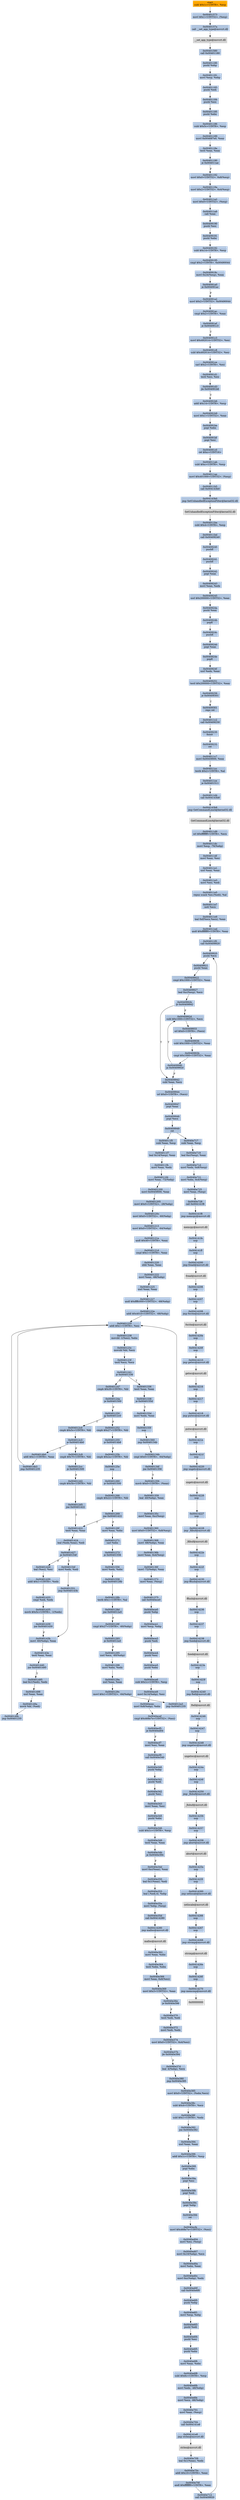 digraph G {
node[shape=rectangle,style=filled,fillcolor=lightsteelblue,color=lightsteelblue]
bgcolor="transparent"
a0x00401570subl_0x1cUINT8_esp[label="start\nsubl $0x1c<UINT8>, %esp",color="lightgrey",fillcolor="orange"];
a0x00401573movl_0x1UINT32_esp_[label="0x00401573\nmovl $0x1<UINT32>, (%esp)"];
a0x0040157acall___set_app_type_msvcrt_dll[label="0x0040157a\ncall __set_app_type@msvcrt.dll"];
a__set_app_type_msvcrt_dll[label="__set_app_type@msvcrt.dll",color="lightgrey",fillcolor="lightgrey"];
a0x00401580call_0x00401180[label="0x00401580\ncall 0x00401180"];
a0x00401180pushl_ebp[label="0x00401180\npushl %ebp"];
a0x00401181movl_esp_ebp[label="0x00401181\nmovl %esp, %ebp"];
a0x00401183pushl_edi[label="0x00401183\npushl %edi"];
a0x00401184pushl_esi[label="0x00401184\npushl %esi"];
a0x00401185pushl_ebx[label="0x00401185\npushl %ebx"];
a0x00401186subl_0x5cUINT8_esp[label="0x00401186\nsubl $0x5c<UINT8>, %esp"];
a0x00401189movl_0x004687e0_eax[label="0x00401189\nmovl 0x004687e0, %eax"];
a0x0040118etestl_eax_eax[label="0x0040118e\ntestl %eax, %eax"];
a0x00401190je_0x004011ae[label="0x00401190\nje 0x004011ae"];
a0x00401192movl_0x0UINT32_0x8esp_[label="0x00401192\nmovl $0x0<UINT32>, 0x8(%esp)"];
a0x0040119amovl_0x2UINT32_0x4esp_[label="0x0040119a\nmovl $0x2<UINT32>, 0x4(%esp)"];
a0x004011a2movl_0x0UINT32_esp_[label="0x004011a2\nmovl $0x0<UINT32>, (%esp)"];
a0x004011a9call_eax[label="0x004011a9\ncall %eax"];
a0x00409190pushl_esi[label="0x00409190\npushl %esi"];
a0x00409191pushl_ebx[label="0x00409191\npushl %ebx"];
a0x00409192subl_0x14UINT8_esp[label="0x00409192\nsubl $0x14<UINT8>, %esp"];
a0x00409195cmpl_0x2UINT8_0x00490044[label="0x00409195\ncmpl $0x2<UINT8>, 0x00490044"];
a0x0040919cmovl_0x24esp__eax[label="0x0040919c\nmovl 0x24(%esp), %eax"];
a0x004091a0je_0x004091ac[label="0x004091a0\nje 0x004091ac"];
a0x004091a2movl_0x2UINT32_0x00490044[label="0x004091a2\nmovl $0x2<UINT32>, 0x00490044"];
a0x004091accmpl_0x2UINT8_eax[label="0x004091ac\ncmpl $0x2<UINT8>, %eax"];
a0x004091afje_0x004091c3[label="0x004091af\nje 0x004091c3"];
a0x004091c3movl_0x492014UINT32_esi[label="0x004091c3\nmovl $0x492014<UINT32>, %esi"];
a0x004091c8subl_0x492014UINT32_esi[label="0x004091c8\nsubl $0x492014<UINT32>, %esi"];
a0x004091cesarl_0x2UINT8_esi[label="0x004091ce\nsarl $0x2<UINT8>, %esi"];
a0x004091d1testl_esi_esi[label="0x004091d1\ntestl %esi, %esi"];
a0x004091d3jle_0x004091b6[label="0x004091d3\njle 0x004091b6"];
a0x004091b6addl_0x14UINT8_esp[label="0x004091b6\naddl $0x14<UINT8>, %esp"];
a0x004091b9movl_0x1UINT32_eax[label="0x004091b9\nmovl $0x1<UINT32>, %eax"];
a0x004091bepopl_ebx[label="0x004091be\npopl %ebx"];
a0x004091bfpopl_esi[label="0x004091bf\npopl %esi"];
a0x004091c0ret_0xcUINT16[label="0x004091c0\nret $0xc<UINT16>"];
a0x004011absubl_0xcUINT8_esp[label="0x004011ab\nsubl $0xc<UINT8>, %esp"];
a0x004011aemovl_0x401000UINT32_esp_[label="0x004011ae\nmovl $0x401000<UINT32>, (%esp)"];
a0x004011b5call_0x004143b0[label="0x004011b5\ncall 0x004143b0"];
a0x004143b0jmp_SetUnhandledExceptionFilter_kernel32_dll[label="0x004143b0\njmp SetUnhandledExceptionFilter@kernel32.dll"];
SetUnhandledExceptionFilter_kernel32_dll[label="SetUnhandledExceptionFilter@kernel32.dll",color="lightgrey",fillcolor="lightgrey"];
a0x004011basubl_0x4UINT8_esp[label="0x004011ba\nsubl $0x4<UINT8>, %esp"];
a0x004011bdcall_0x00409240[label="0x004011bd\ncall 0x00409240"];
a0x00409240pushfl_[label="0x00409240\npushfl "];
a0x00409241pushfl_[label="0x00409241\npushfl "];
a0x00409242popl_eax[label="0x00409242\npopl %eax"];
a0x00409243movl_eax_edx[label="0x00409243\nmovl %eax, %edx"];
a0x00409245xorl_0x200000UINT32_eax[label="0x00409245\nxorl $0x200000<UINT32>, %eax"];
a0x0040924apushl_eax[label="0x0040924a\npushl %eax"];
a0x0040924bpopfl_[label="0x0040924b\npopfl "];
a0x0040924cpushfl_[label="0x0040924c\npushfl "];
a0x0040924dpopl_eax[label="0x0040924d\npopl %eax"];
a0x0040924epopfl_[label="0x0040924e\npopfl "];
a0x0040924fxorl_edx_eax[label="0x0040924f\nxorl %edx, %eax"];
a0x00409251testl_0x200000UINT32_eax[label="0x00409251\ntestl $0x200000<UINT32>, %eax"];
a0x00409256je_0x00409301[label="0x00409256\nje 0x00409301"];
a0x00409301repz_ret[label="0x00409301\nrepz ret"];
a0x004011c2call_0x00409230[label="0x004011c2\ncall 0x00409230"];
a0x00409230fninit_[label="0x00409230\nfninit "];
a0x00409232ret[label="0x00409232\nret"];
a0x004011c7movl_0x0045f000_eax[label="0x004011c7\nmovl 0x0045f000, %eax"];
a0x004011cctestb_0x2UINT8_al[label="0x004011cc\ntestb $0x2<UINT8>, %al"];
a0x004011ceje_0x00401511[label="0x004011ce\nje 0x00401511"];
a0x004011d4call_0x004143b8[label="0x004011d4\ncall 0x004143b8"];
a0x004143b8jmp_GetCommandLineA_kernel32_dll[label="0x004143b8\njmp GetCommandLineA@kernel32.dll"];
GetCommandLineA_kernel32_dll[label="GetCommandLineA@kernel32.dll",color="lightgrey",fillcolor="lightgrey"];
a0x004011d9orl_0xffffffffUINT8_ecx[label="0x004011d9\norl $0xffffffff<UINT8>, %ecx"];
a0x004011dcmovl_esp__76ebp_[label="0x004011dc\nmovl %esp, -76(%ebp)"];
a0x004011dfmovl_eax_esi[label="0x004011df\nmovl %eax, %esi"];
a0x004011e1xorl_eax_eax[label="0x004011e1\nxorl %eax, %eax"];
a0x004011e3movl_esi_edi[label="0x004011e3\nmovl %esi, %edi"];
a0x004011e5repnz_scasb_es_edi__al[label="0x004011e5\nrepnz scasb %es:(%edi), %al"];
a0x004011e7notl_ecx[label="0x004011e7\nnotl %ecx"];
a0x004011e9leal_0xfecxecx__eax[label="0x004011e9\nleal 0xf(%ecx,%ecx), %eax"];
a0x004011edandl_0xfffffff0UINT8_eax[label="0x004011ed\nandl $0xfffffff0<UINT8>, %eax"];
a0x004011f0call_0x00409920[label="0x004011f0\ncall 0x00409920"];
a0x00409920pushl_ecx[label="0x00409920\npushl %ecx"];
a0x00409921pushl_eax[label="0x00409921\npushl %eax"];
a0x00409922cmpl_0x1000UINT32_eax[label="0x00409922\ncmpl $0x1000<UINT32>, %eax"];
a0x00409927leal_0xcesp__ecx[label="0x00409927\nleal 0xc(%esp), %ecx"];
a0x0040992bjb_0x00409942[label="0x0040992b\njb 0x00409942"];
a0x00409942subl_eax_ecx[label="0x00409942\nsubl %eax, %ecx"];
a0x00409944orl_0x0UINT8_ecx_[label="0x00409944\norl $0x0<UINT8>, (%ecx)"];
a0x00409947popl_eax[label="0x00409947\npopl %eax"];
a0x00409948popl_ecx[label="0x00409948\npopl %ecx"];
a0x00409949ret[label="0x00409949\nret"];
a0x004011f5subl_eax_esp[label="0x004011f5\nsubl %eax, %esp"];
a0x004011f7leal_0x14esp__eax[label="0x004011f7\nleal 0x14(%esp), %eax"];
a0x004011fbmovl_eax_edx[label="0x004011fb\nmovl %eax, %edx"];
a0x004011fdmovl_eax__72ebp_[label="0x004011fd\nmovl %eax, -72(%ebp)"];
a0x00401200movl_0x0045f000_eax[label="0x00401200\nmovl 0x0045f000, %eax"];
a0x00401205movl_0x0UINT32__28ebp_[label="0x00401205\nmovl $0x0<UINT32>, -28(%ebp)"];
a0x0040120cmovl_0x0UINT32__60ebp_[label="0x0040120c\nmovl $0x0<UINT32>, -60(%ebp)"];
a0x00401213movl_0x0UINT32__64ebp_[label="0x00401213\nmovl $0x0<UINT32>, -64(%ebp)"];
a0x0040121aandl_0x40UINT8_eax[label="0x0040121a\nandl $0x40<UINT8>, %eax"];
a0x0040121dcmpl_0x1UINT8_eax[label="0x0040121d\ncmpl $0x1<UINT8>, %eax"];
a0x00401220sbbl_eax_eax[label="0x00401220\nsbbl %eax, %eax"];
a0x00401222movl_eax__68ebp_[label="0x00401222\nmovl %eax, -68(%ebp)"];
a0x00401225xorl_eax_eax[label="0x00401225\nxorl %eax, %eax"];
a0x00401227andl_0xffffc000UINT32__68ebp_[label="0x00401227\nandl $0xffffc000<UINT32>, -68(%ebp)"];
a0x0040122eaddl_0x4010UINT32__68ebp_[label="0x0040122e\naddl $0x4010<UINT32>, -68(%ebp)"];
a0x00401235addl_0x1UINT8_esi[label="0x00401235\naddl $0x1<UINT8>, %esi"];
a0x00401238movzbl__1esi__ebx[label="0x00401238\nmovzbl -1(%esi), %ebx"];
a0x0040123cmovsbl_bl_ecx[label="0x0040123c\nmovsbl %bl, %ecx"];
a0x0040123ftestl_ecx_ecx[label="0x0040123f\ntestl %ecx, %ecx"];
a0x00401241je_0x00401336[label="0x00401241\nje 0x00401336"];
a0x00401247cmpb_0x3fUINT8_bl[label="0x00401247\ncmpb $0x3f<UINT8>, %bl"];
a0x0040124aje_0x00401500[label="0x0040124a\nje 0x00401500"];
a0x00401250jg_0x004012c0[label="0x00401250\njg 0x004012c0"];
a0x00401252cmpb_0x27UINT8_bl[label="0x00401252\ncmpb $0x27<UINT8>, %bl"];
a0x00401255je_0x004014b8[label="0x00401255\nje 0x004014b8"];
a0x0040125bcmpb_0x2aUINT8_bl[label="0x0040125b\ncmpb $0x2a<UINT8>, %bl"];
a0x0040125enop_[label="0x0040125e\nnop "];
a0x00401260je_0x00401500[label="0x00401260\nje 0x00401500"];
a0x00401266cmpb_0x22UINT8_bl[label="0x00401266\ncmpb $0x22<UINT8>, %bl"];
a0x00401269jne_0x00401422[label="0x00401269\njne 0x00401422"];
a0x0040126fmovl_eax_ebx[label="0x0040126f\nmovl %eax, %ebx"];
a0x00401271sarl_ebx[label="0x00401271\nsarl %ebx"];
a0x00401273je_0x00401556[label="0x00401273\nje 0x00401556"];
a0x00401556movl_edx_ebx[label="0x00401556\nmovl %edx, %ebx"];
a0x00401558jmp_0x0040128b[label="0x00401558\njmp 0x0040128b"];
a0x0040128btestb_0x1UINT8_al[label="0x0040128b\ntestb $0x1<UINT8>, %al"];
a0x0040128djne_0x004012a5[label="0x0040128d\njne 0x004012a5"];
a0x0040128fcmpl_0x27UINT8__60ebp_[label="0x0040128f\ncmpl $0x27<UINT8>, -60(%ebp)"];
a0x00401293je_0x004012a5[label="0x00401293\nje 0x004012a5"];
a0x00401295xorl_ecx__60ebp_[label="0x00401295\nxorl %ecx, -60(%ebp)"];
a0x00401298movl_ebx_edx[label="0x00401298\nmovl %ebx, %edx"];
a0x0040129axorl_eax_eax[label="0x0040129a\nxorl %eax, %eax"];
a0x0040129cmovl_0x1UINT32__64ebp_[label="0x0040129c\nmovl $0x1<UINT32>, -64(%ebp)"];
a0x004012a3jmp_0x00401235[label="0x004012a3\njmp 0x00401235"];
a0x004012c0cmpb_0x5cUINT8_bl[label="0x004012c0\ncmpb $0x5c<UINT8>, %bl"];
a0x004012c3je_0x004014b0[label="0x004012c3\nje 0x004014b0"];
a0x004012c9cmpb_0x7fUINT8_bl[label="0x004012c9\ncmpb $0x7f<UINT8>, %bl"];
a0x004012ccje_0x00401500[label="0x004012cc\nje 0x00401500"];
a0x004012d2cmpb_0x5bUINT8_bl[label="0x004012d2\ncmpb $0x5b<UINT8>, %bl"];
a0x004012d5jne_0x00401422[label="0x004012d5\njne 0x00401422"];
a0x00401422testl_eax_eax[label="0x00401422\ntestl %eax, %eax"];
a0x00401424leal_edxeax__edi[label="0x00401424\nleal (%edx,%eax), %edi"];
a0x00401427je_0x0040154f[label="0x00401427\nje 0x0040154f"];
a0x0040154fmovl_edx_edi[label="0x0040154f\nmovl %edx, %edi"];
a0x00401551jmp_0x0040143b[label="0x00401551\njmp 0x0040143b"];
a0x0040143bmovl__60ebp__eax[label="0x0040143b\nmovl -60(%ebp), %eax"];
a0x0040143etestl_eax_eax[label="0x0040143e\ntestl %eax, %eax"];
a0x00401440jne_0x00401495[label="0x00401440\njne 0x00401495"];
a0x00401495leal_0x1edi__edx[label="0x00401495\nleal 0x1(%edi), %edx"];
a0x00401498xorl_eax_eax[label="0x00401498\nxorl %eax, %eax"];
a0x0040149amovb_bl_edi_[label="0x0040149a\nmovb %bl, (%edi)"];
a0x0040149cjmp_0x00401235[label="0x0040149c\njmp 0x00401235"];
a0x004014b0addl_0x1UINT8_eax[label="0x004014b0\naddl $0x1<UINT8>, %eax"];
a0x004014b3jmp_0x00401235[label="0x004014b3\njmp 0x00401235"];
a0x0040142dleal_esi__esi[label="0x0040142d\nleal (%esi), %esi"];
a0x00401430addl_0x1UINT8_edx[label="0x00401430\naddl $0x1<UINT8>, %edx"];
a0x00401433cmpl_edi_edx[label="0x00401433\ncmpl %edi, %edx"];
a0x00401435movb_0x5cUINT8__1edx_[label="0x00401435\nmovb $0x5c<UINT8>, -1(%edx)"];
a0x00401439jne_0x00401430[label="0x00401439\njne 0x00401430"];
a0x00401336testl_eax_eax[label="0x00401336\ntestl %eax, %eax"];
a0x00401338je_0x0040155d[label="0x00401338\nje 0x0040155d"];
a0x0040155dmovl_edx_eax[label="0x0040155d\nmovl %edx, %eax"];
a0x0040155fnop_[label="0x0040155f\nnop "];
a0x00401560jmp_0x0040134b[label="0x00401560\njmp 0x0040134b"];
a0x0040134bcmpl_0x0UINT8__64ebp_[label="0x0040134b\ncmpl $0x0<UINT8>, -64(%ebp)"];
a0x0040134fjne_0x00401356[label="0x0040134f\njne 0x00401356"];
a0x00401356movb_0x0UINT8_eax_[label="0x00401356\nmovb $0x0<UINT8>, (%eax)"];
a0x00401359leal__40ebp__eax[label="0x00401359\nleal -40(%ebp), %eax"];
a0x0040135cmovl_eax_0xcesp_[label="0x0040135c\nmovl %eax, 0xc(%esp)"];
a0x00401360movl_0x0UINT32_0x8esp_[label="0x00401360\nmovl $0x0<UINT32>, 0x8(%esp)"];
a0x00401368movl__68ebp__eax[label="0x00401368\nmovl -68(%ebp), %eax"];
a0x0040136bmovl_eax_0x4esp_[label="0x0040136b\nmovl %eax, 0x4(%esp)"];
a0x0040136fmovl__72ebp__eax[label="0x0040136f\nmovl -72(%ebp), %eax"];
a0x00401372movl_eax_esp_[label="0x00401372\nmovl %eax, (%esp)"];
a0x00401375call_0x0040ece0[label="0x00401375\ncall 0x0040ece0"];
a0x0040ece0pushl_ebp[label="0x0040ece0\npushl %ebp"];
a0x0040ece1movl_esp_ebp[label="0x0040ece1\nmovl %esp, %ebp"];
a0x0040ece3pushl_edi[label="0x0040ece3\npushl %edi"];
a0x0040ece4pushl_esi[label="0x0040ece4\npushl %esi"];
a0x0040ece5pushl_ebx[label="0x0040ece5\npushl %ebx"];
a0x0040ece6subl_0x1cUINT8_esp[label="0x0040ece6\nsubl $0x1c<UINT8>, %esp"];
a0x0040ece9movl_0x14ebp__esi[label="0x0040ece9\nmovl 0x14(%ebp), %esi"];
a0x0040ececmovl_0x8ebp__ebx[label="0x0040ecec\nmovl 0x8(%ebp), %ebx"];
a0x0040ecefcmpl_0x468e7eUINT32_esi_[label="0x0040ecef\ncmpl $0x468e7e<UINT32>, (%esi)"];
a0x0040ecf5je_0x0040ed04[label="0x0040ecf5\nje 0x0040ed04"];
a0x0040ecf7movl_esi_eax[label="0x0040ecf7\nmovl %esi, %eax"];
a0x0040ecf9call_0x0040e340[label="0x0040ecf9\ncall 0x0040e340"];
a0x0040e340pushl_ebp[label="0x0040e340\npushl %ebp"];
a0x0040e341pushl_edi[label="0x0040e341\npushl %edi"];
a0x0040e342pushl_esi[label="0x0040e342\npushl %esi"];
a0x0040e343movl_eax_esi[label="0x0040e343\nmovl %eax, %esi"];
a0x0040e345pushl_ebx[label="0x0040e345\npushl %ebx"];
a0x0040e346subl_0x1cUINT8_esp[label="0x0040e346\nsubl $0x1c<UINT8>, %esp"];
a0x0040e349testl_eax_eax[label="0x0040e349\ntestl %eax, %eax"];
a0x0040e34bje_0x0040e394[label="0x0040e34b\nje 0x0040e394"];
a0x0040e34dmovl_0xceax__eax[label="0x0040e34d\nmovl 0xc(%eax), %eax"];
a0x0040e350leal_0x1eax__edi[label="0x0040e350\nleal 0x1(%eax), %edi"];
a0x0040e353leal_edi4__ebp[label="0x0040e353\nleal (,%edi,4), %ebp"];
a0x0040e35amovl_ebp_esp_[label="0x0040e35a\nmovl %ebp, (%esp)"];
a0x0040e35dcall_0x00414280[label="0x0040e35d\ncall 0x00414280"];
a0x00414280jmp_malloc_msvcrt_dll[label="0x00414280\njmp malloc@msvcrt.dll"];
malloc_msvcrt_dll[label="malloc@msvcrt.dll",color="lightgrey",fillcolor="lightgrey"];
a0x0040e362movl_eax_ebx[label="0x0040e362\nmovl %eax, %ebx"];
a0x0040e364testl_ebx_ebx[label="0x0040e364\ntestl %ebx, %ebx"];
a0x0040e366movl_eax_0x8esi_[label="0x0040e366\nmovl %eax, 0x8(%esi)"];
a0x0040e369movl_0x3UINT32_eax[label="0x0040e369\nmovl $0x3<UINT32>, %eax"];
a0x0040e36eje_0x0040e396[label="0x0040e36e\nje 0x0040e396"];
a0x0040e370testl_edi_edi[label="0x0040e370\ntestl %edi, %edi"];
a0x0040e372movl_edi_edx[label="0x0040e372\nmovl %edi, %edx"];
a0x0040e374movl_0x0UINT32_0x4esi_[label="0x0040e374\nmovl $0x0<UINT32>, 0x4(%esi)"];
a0x0040e37bjle_0x0040e394[label="0x0040e37b\njle 0x0040e394"];
a0x0040e37dleal__4ebp__ecx[label="0x0040e37d\nleal -4(%ebp), %ecx"];
a0x0040e380jmp_0x0040e385[label="0x0040e380\njmp 0x0040e385"];
a0x0040e385movl_0x0UINT32_ebxecx_[label="0x0040e385\nmovl $0x0<UINT32>, (%ebx,%ecx)"];
a0x0040e38csubl_0x4UINT8_ecx[label="0x0040e38c\nsubl $0x4<UINT8>, %ecx"];
a0x0040e38fsubl_0x1UINT8_edx[label="0x0040e38f\nsubl $0x1<UINT8>, %edx"];
a0x0040e392jne_0x0040e382[label="0x0040e392\njne 0x0040e382"];
a0x0040e394xorl_eax_eax[label="0x0040e394\nxorl %eax, %eax"];
a0x0040e396addl_0x1cUINT8_esp[label="0x0040e396\naddl $0x1c<UINT8>, %esp"];
a0x0040e399popl_ebx[label="0x0040e399\npopl %ebx"];
a0x0040e39apopl_esi[label="0x0040e39a\npopl %esi"];
a0x0040e39bpopl_edi[label="0x0040e39b\npopl %edi"];
a0x0040e39cpopl_ebp[label="0x0040e39c\npopl %ebp"];
a0x0040e39dret[label="0x0040e39d\nret"];
a0x0040ecfemovl_0x468e7eUINT32_esi_[label="0x0040ecfe\nmovl $0x468e7e<UINT32>, (%esi)"];
a0x0040ed04movl_esi_esp_[label="0x0040ed04\nmovl %esi, (%esp)"];
a0x0040ed07movl_0x10ebp__ecx[label="0x0040ed07\nmovl 0x10(%ebp), %ecx"];
a0x0040ed0amovl_ebx_eax[label="0x0040ed0a\nmovl %ebx, %eax"];
a0x0040ed0cmovl_0xcebp__edx[label="0x0040ed0c\nmovl 0xc(%ebp), %edx"];
a0x0040ed0fcall_0x0040e6f0[label="0x0040ed0f\ncall 0x0040e6f0"];
a0x0040e6f0pushl_ebp[label="0x0040e6f0\npushl %ebp"];
a0x0040e6f1movl_esp_ebp[label="0x0040e6f1\nmovl %esp, %ebp"];
a0x0040e6f3pushl_edi[label="0x0040e6f3\npushl %edi"];
a0x0040e6f4pushl_esi[label="0x0040e6f4\npushl %esi"];
a0x0040e6f5pushl_ebx[label="0x0040e6f5\npushl %ebx"];
a0x0040e6f6movl_eax_ebx[label="0x0040e6f6\nmovl %eax, %ebx"];
a0x0040e6f8subl_0x6cUINT8_esp[label="0x0040e6f8\nsubl $0x6c<UINT8>, %esp"];
a0x0040e6fbmovl_edx__48ebp_[label="0x0040e6fb\nmovl %edx, -48(%ebp)"];
a0x0040e6femovl_ecx__88ebp_[label="0x0040e6fe\nmovl %ecx, -88(%ebp)"];
a0x0040e701movl_eax_esp_[label="0x0040e701\nmovl %eax, (%esp)"];
a0x0040e704call_0x004141e8[label="0x0040e704\ncall 0x004141e8"];
a0x004141e8jmp_strlen_msvcrt_dll[label="0x004141e8\njmp strlen@msvcrt.dll"];
strlen_msvcrt_dll[label="strlen@msvcrt.dll",color="lightgrey",fillcolor="lightgrey"];
a0x0040e709leal_0x1eax__edx[label="0x0040e709\nleal 0x1(%eax), %edx"];
a0x0040e70caddl_0x10UINT8_eax[label="0x0040e70c\naddl $0x10<UINT8>, %eax"];
a0x0040e70fandl_0xfffffff0UINT8_eax[label="0x0040e70f\nandl $0xfffffff0<UINT8>, %eax"];
a0x0040e712call_0x00409920[label="0x0040e712\ncall 0x00409920"];
a0x0040992dsubl_0x1000UINT32_ecx[label="0x0040992d\nsubl $0x1000<UINT32>, %ecx"];
a0x0040e717subl_eax_esp[label="0x0040e717\nsubl %eax, %esp"];
a0x0040e719leal_0xcesp__eax[label="0x0040e719\nleal 0xc(%esp), %eax"];
a0x0040e71dmovl_edx_0x8esp_[label="0x0040e71d\nmovl %edx, 0x8(%esp)"];
a0x0040e721movl_ebx_0x4esp_[label="0x0040e721\nmovl %ebx, 0x4(%esp)"];
a0x0040e725movl_eax_esp_[label="0x0040e725\nmovl %eax, (%esp)"];
a0x0040e728call_0x004141f8[label="0x0040e728\ncall 0x004141f8"];
a0x004141f8jmp_memcpy_msvcrt_dll[label="0x004141f8\njmp memcpy@msvcrt.dll"];
memcpy_msvcrt_dll[label="memcpy@msvcrt.dll",color="lightgrey",fillcolor="lightgrey"];
a0x004141fenop_[label="0x004141fe\nnop "];
a0x004141ffnop_[label="0x004141ff\nnop "];
a0x00414200jmp_fread_msvcrt_dll[label="0x00414200\njmp fread@msvcrt.dll"];
fread_msvcrt_dll[label="fread@msvcrt.dll",color="lightgrey",fillcolor="lightgrey"];
a0x00414206nop_[label="0x00414206\nnop "];
a0x00414207nop_[label="0x00414207\nnop "];
a0x00414208jmp_fwrite_msvcrt_dll[label="0x00414208\njmp fwrite@msvcrt.dll"];
fwrite_msvcrt_dll[label="fwrite@msvcrt.dll",color="lightgrey",fillcolor="lightgrey"];
a0x0041420enop_[label="0x0041420e\nnop "];
a0x0041420fnop_[label="0x0041420f\nnop "];
a0x00414210jmp_getwc_msvcrt_dll[label="0x00414210\njmp getwc@msvcrt.dll"];
getwc_msvcrt_dll[label="getwc@msvcrt.dll",color="lightgrey",fillcolor="lightgrey"];
a0x00414216nop_[label="0x00414216\nnop "];
a0x00414217nop_[label="0x00414217\nnop "];
a0x00414218jmp_putwc_msvcrt_dll[label="0x00414218\njmp putwc@msvcrt.dll"];
putwc_msvcrt_dll[label="putwc@msvcrt.dll",color="lightgrey",fillcolor="lightgrey"];
a0x0041421enop_[label="0x0041421e\nnop "];
a0x0041421fnop_[label="0x0041421f\nnop "];
a0x00414220jmp_ungetc_msvcrt_dll[label="0x00414220\njmp ungetc@msvcrt.dll"];
ungetc_msvcrt_dll[label="ungetc@msvcrt.dll",color="lightgrey",fillcolor="lightgrey"];
a0x00414226nop_[label="0x00414226\nnop "];
a0x00414227nop_[label="0x00414227\nnop "];
a0x00414228jmp__filbuf_msvcrt_dll[label="0x00414228\njmp _filbuf@msvcrt.dll"];
a_filbuf_msvcrt_dll[label="_filbuf@msvcrt.dll",color="lightgrey",fillcolor="lightgrey"];
a0x0041422enop_[label="0x0041422e\nnop "];
a0x0041422fnop_[label="0x0041422f\nnop "];
a0x00414230jmp_fflush_msvcrt_dll[label="0x00414230\njmp fflush@msvcrt.dll"];
fflush_msvcrt_dll[label="fflush@msvcrt.dll",color="lightgrey",fillcolor="lightgrey"];
a0x00414236nop_[label="0x00414236\nnop "];
a0x00414237nop_[label="0x00414237\nnop "];
a0x00414238jmp_fseek_msvcrt_dll[label="0x00414238\njmp fseek@msvcrt.dll"];
fseek_msvcrt_dll[label="fseek@msvcrt.dll",color="lightgrey",fillcolor="lightgrey"];
a0x0041423enop_[label="0x0041423e\nnop "];
a0x0041423fnop_[label="0x0041423f\nnop "];
a0x00414240jmp_ftell_msvcrt_dll[label="0x00414240\njmp ftell@msvcrt.dll"];
ftell_msvcrt_dll[label="ftell@msvcrt.dll",color="lightgrey",fillcolor="lightgrey"];
a0x00414246nop_[label="0x00414246\nnop "];
a0x00414247nop_[label="0x00414247\nnop "];
a0x00414248jmp_ungetwc_msvcrt_dll[label="0x00414248\njmp ungetwc@msvcrt.dll"];
ungetwc_msvcrt_dll[label="ungetwc@msvcrt.dll",color="lightgrey",fillcolor="lightgrey"];
a0x0041424enop_[label="0x0041424e\nnop "];
a0x0041424fnop_[label="0x0041424f\nnop "];
a0x00414250jmp__flsbuf_msvcrt_dll[label="0x00414250\njmp _flsbuf@msvcrt.dll"];
a_flsbuf_msvcrt_dll[label="_flsbuf@msvcrt.dll",color="lightgrey",fillcolor="lightgrey"];
a0x00414256nop_[label="0x00414256\nnop "];
a0x00414257nop_[label="0x00414257\nnop "];
a0x00414258jmp_abort_msvcrt_dll[label="0x00414258\njmp abort@msvcrt.dll"];
abort_msvcrt_dll[label="abort@msvcrt.dll",color="lightgrey",fillcolor="lightgrey"];
a0x0041425enop_[label="0x0041425e\nnop "];
a0x0041425fnop_[label="0x0041425f\nnop "];
a0x00414260jmp_setlocale_msvcrt_dll[label="0x00414260\njmp setlocale@msvcrt.dll"];
setlocale_msvcrt_dll[label="setlocale@msvcrt.dll",color="lightgrey",fillcolor="lightgrey"];
a0x00414266nop_[label="0x00414266\nnop "];
a0x00414267nop_[label="0x00414267\nnop "];
a0x00414268jmp_strcmp_msvcrt_dll[label="0x00414268\njmp strcmp@msvcrt.dll"];
strcmp_msvcrt_dll[label="strcmp@msvcrt.dll",color="lightgrey",fillcolor="lightgrey"];
a0x0041426enop_[label="0x0041426e\nnop "];
a0x0041426fnop_[label="0x0041426f\nnop "];
a0x00414270jmp_memcmp_msvcrt_dll[label="0x00414270\njmp memcmp@msvcrt.dll"];
a0x00000000[label="0x00000000",color="lightgrey",fillcolor="lightgrey"];
a0x00409933orl_0x0UINT8_ecx_[label="0x00409933\norl $0x0<UINT8>, (%ecx)"];
a0x00409936subl_0x1000UINT32_eax[label="0x00409936\nsubl $0x1000<UINT32>, %eax"];
a0x0040993bcmpl_0x1000UINT32_eax[label="0x0040993b\ncmpl $0x1000<UINT32>, %eax"];
a0x00409940ja_0x0040992d[label="0x00409940\nja 0x0040992d"];
a0x00000000[label="0x00000000",color="lightgrey",fillcolor="lightgrey"];
a0x00000000[label="0x00000000",color="lightgrey",fillcolor="lightgrey"];
a0x00401570subl_0x1cUINT8_esp -> a0x00401573movl_0x1UINT32_esp_ [color="#000000"];
a0x00401573movl_0x1UINT32_esp_ -> a0x0040157acall___set_app_type_msvcrt_dll [color="#000000"];
a0x0040157acall___set_app_type_msvcrt_dll -> a__set_app_type_msvcrt_dll [color="#000000"];
a__set_app_type_msvcrt_dll -> a0x00401580call_0x00401180 [color="#000000"];
a0x00401580call_0x00401180 -> a0x00401180pushl_ebp [color="#000000"];
a0x00401180pushl_ebp -> a0x00401181movl_esp_ebp [color="#000000"];
a0x00401181movl_esp_ebp -> a0x00401183pushl_edi [color="#000000"];
a0x00401183pushl_edi -> a0x00401184pushl_esi [color="#000000"];
a0x00401184pushl_esi -> a0x00401185pushl_ebx [color="#000000"];
a0x00401185pushl_ebx -> a0x00401186subl_0x5cUINT8_esp [color="#000000"];
a0x00401186subl_0x5cUINT8_esp -> a0x00401189movl_0x004687e0_eax [color="#000000"];
a0x00401189movl_0x004687e0_eax -> a0x0040118etestl_eax_eax [color="#000000"];
a0x0040118etestl_eax_eax -> a0x00401190je_0x004011ae [color="#000000"];
a0x00401190je_0x004011ae -> a0x00401192movl_0x0UINT32_0x8esp_ [color="#000000",label="F"];
a0x00401192movl_0x0UINT32_0x8esp_ -> a0x0040119amovl_0x2UINT32_0x4esp_ [color="#000000"];
a0x0040119amovl_0x2UINT32_0x4esp_ -> a0x004011a2movl_0x0UINT32_esp_ [color="#000000"];
a0x004011a2movl_0x0UINT32_esp_ -> a0x004011a9call_eax [color="#000000"];
a0x004011a9call_eax -> a0x00409190pushl_esi [color="#000000"];
a0x00409190pushl_esi -> a0x00409191pushl_ebx [color="#000000"];
a0x00409191pushl_ebx -> a0x00409192subl_0x14UINT8_esp [color="#000000"];
a0x00409192subl_0x14UINT8_esp -> a0x00409195cmpl_0x2UINT8_0x00490044 [color="#000000"];
a0x00409195cmpl_0x2UINT8_0x00490044 -> a0x0040919cmovl_0x24esp__eax [color="#000000"];
a0x0040919cmovl_0x24esp__eax -> a0x004091a0je_0x004091ac [color="#000000"];
a0x004091a0je_0x004091ac -> a0x004091a2movl_0x2UINT32_0x00490044 [color="#000000",label="F"];
a0x004091a2movl_0x2UINT32_0x00490044 -> a0x004091accmpl_0x2UINT8_eax [color="#000000"];
a0x004091accmpl_0x2UINT8_eax -> a0x004091afje_0x004091c3 [color="#000000"];
a0x004091afje_0x004091c3 -> a0x004091c3movl_0x492014UINT32_esi [color="#000000",label="T"];
a0x004091c3movl_0x492014UINT32_esi -> a0x004091c8subl_0x492014UINT32_esi [color="#000000"];
a0x004091c8subl_0x492014UINT32_esi -> a0x004091cesarl_0x2UINT8_esi [color="#000000"];
a0x004091cesarl_0x2UINT8_esi -> a0x004091d1testl_esi_esi [color="#000000"];
a0x004091d1testl_esi_esi -> a0x004091d3jle_0x004091b6 [color="#000000"];
a0x004091d3jle_0x004091b6 -> a0x004091b6addl_0x14UINT8_esp [color="#000000",label="T"];
a0x004091b6addl_0x14UINT8_esp -> a0x004091b9movl_0x1UINT32_eax [color="#000000"];
a0x004091b9movl_0x1UINT32_eax -> a0x004091bepopl_ebx [color="#000000"];
a0x004091bepopl_ebx -> a0x004091bfpopl_esi [color="#000000"];
a0x004091bfpopl_esi -> a0x004091c0ret_0xcUINT16 [color="#000000"];
a0x004091c0ret_0xcUINT16 -> a0x004011absubl_0xcUINT8_esp [color="#000000"];
a0x004011absubl_0xcUINT8_esp -> a0x004011aemovl_0x401000UINT32_esp_ [color="#000000"];
a0x004011aemovl_0x401000UINT32_esp_ -> a0x004011b5call_0x004143b0 [color="#000000"];
a0x004011b5call_0x004143b0 -> a0x004143b0jmp_SetUnhandledExceptionFilter_kernel32_dll [color="#000000"];
a0x004143b0jmp_SetUnhandledExceptionFilter_kernel32_dll -> SetUnhandledExceptionFilter_kernel32_dll [color="#000000"];
SetUnhandledExceptionFilter_kernel32_dll -> a0x004011basubl_0x4UINT8_esp [color="#000000"];
a0x004011basubl_0x4UINT8_esp -> a0x004011bdcall_0x00409240 [color="#000000"];
a0x004011bdcall_0x00409240 -> a0x00409240pushfl_ [color="#000000"];
a0x00409240pushfl_ -> a0x00409241pushfl_ [color="#000000"];
a0x00409241pushfl_ -> a0x00409242popl_eax [color="#000000"];
a0x00409242popl_eax -> a0x00409243movl_eax_edx [color="#000000"];
a0x00409243movl_eax_edx -> a0x00409245xorl_0x200000UINT32_eax [color="#000000"];
a0x00409245xorl_0x200000UINT32_eax -> a0x0040924apushl_eax [color="#000000"];
a0x0040924apushl_eax -> a0x0040924bpopfl_ [color="#000000"];
a0x0040924bpopfl_ -> a0x0040924cpushfl_ [color="#000000"];
a0x0040924cpushfl_ -> a0x0040924dpopl_eax [color="#000000"];
a0x0040924dpopl_eax -> a0x0040924epopfl_ [color="#000000"];
a0x0040924epopfl_ -> a0x0040924fxorl_edx_eax [color="#000000"];
a0x0040924fxorl_edx_eax -> a0x00409251testl_0x200000UINT32_eax [color="#000000"];
a0x00409251testl_0x200000UINT32_eax -> a0x00409256je_0x00409301 [color="#000000"];
a0x00409256je_0x00409301 -> a0x00409301repz_ret [color="#000000",label="T"];
a0x00409301repz_ret -> a0x004011c2call_0x00409230 [color="#000000"];
a0x004011c2call_0x00409230 -> a0x00409230fninit_ [color="#000000"];
a0x00409230fninit_ -> a0x00409232ret [color="#000000"];
a0x00409232ret -> a0x004011c7movl_0x0045f000_eax [color="#000000"];
a0x004011c7movl_0x0045f000_eax -> a0x004011cctestb_0x2UINT8_al [color="#000000"];
a0x004011cctestb_0x2UINT8_al -> a0x004011ceje_0x00401511 [color="#000000"];
a0x004011ceje_0x00401511 -> a0x004011d4call_0x004143b8 [color="#000000",label="F"];
a0x004011d4call_0x004143b8 -> a0x004143b8jmp_GetCommandLineA_kernel32_dll [color="#000000"];
a0x004143b8jmp_GetCommandLineA_kernel32_dll -> GetCommandLineA_kernel32_dll [color="#000000"];
GetCommandLineA_kernel32_dll -> a0x004011d9orl_0xffffffffUINT8_ecx [color="#000000"];
a0x004011d9orl_0xffffffffUINT8_ecx -> a0x004011dcmovl_esp__76ebp_ [color="#000000"];
a0x004011dcmovl_esp__76ebp_ -> a0x004011dfmovl_eax_esi [color="#000000"];
a0x004011dfmovl_eax_esi -> a0x004011e1xorl_eax_eax [color="#000000"];
a0x004011e1xorl_eax_eax -> a0x004011e3movl_esi_edi [color="#000000"];
a0x004011e3movl_esi_edi -> a0x004011e5repnz_scasb_es_edi__al [color="#000000"];
a0x004011e5repnz_scasb_es_edi__al -> a0x004011e7notl_ecx [color="#000000"];
a0x004011e7notl_ecx -> a0x004011e9leal_0xfecxecx__eax [color="#000000"];
a0x004011e9leal_0xfecxecx__eax -> a0x004011edandl_0xfffffff0UINT8_eax [color="#000000"];
a0x004011edandl_0xfffffff0UINT8_eax -> a0x004011f0call_0x00409920 [color="#000000"];
a0x004011f0call_0x00409920 -> a0x00409920pushl_ecx [color="#000000"];
a0x00409920pushl_ecx -> a0x00409921pushl_eax [color="#000000"];
a0x00409921pushl_eax -> a0x00409922cmpl_0x1000UINT32_eax [color="#000000"];
a0x00409922cmpl_0x1000UINT32_eax -> a0x00409927leal_0xcesp__ecx [color="#000000"];
a0x00409927leal_0xcesp__ecx -> a0x0040992bjb_0x00409942 [color="#000000"];
a0x0040992bjb_0x00409942 -> a0x00409942subl_eax_ecx [color="#000000",label="T"];
a0x00409942subl_eax_ecx -> a0x00409944orl_0x0UINT8_ecx_ [color="#000000"];
a0x00409944orl_0x0UINT8_ecx_ -> a0x00409947popl_eax [color="#000000"];
a0x00409947popl_eax -> a0x00409948popl_ecx [color="#000000"];
a0x00409948popl_ecx -> a0x00409949ret [color="#000000"];
a0x00409949ret -> a0x004011f5subl_eax_esp [color="#000000"];
a0x004011f5subl_eax_esp -> a0x004011f7leal_0x14esp__eax [color="#000000"];
a0x004011f7leal_0x14esp__eax -> a0x004011fbmovl_eax_edx [color="#000000"];
a0x004011fbmovl_eax_edx -> a0x004011fdmovl_eax__72ebp_ [color="#000000"];
a0x004011fdmovl_eax__72ebp_ -> a0x00401200movl_0x0045f000_eax [color="#000000"];
a0x00401200movl_0x0045f000_eax -> a0x00401205movl_0x0UINT32__28ebp_ [color="#000000"];
a0x00401205movl_0x0UINT32__28ebp_ -> a0x0040120cmovl_0x0UINT32__60ebp_ [color="#000000"];
a0x0040120cmovl_0x0UINT32__60ebp_ -> a0x00401213movl_0x0UINT32__64ebp_ [color="#000000"];
a0x00401213movl_0x0UINT32__64ebp_ -> a0x0040121aandl_0x40UINT8_eax [color="#000000"];
a0x0040121aandl_0x40UINT8_eax -> a0x0040121dcmpl_0x1UINT8_eax [color="#000000"];
a0x0040121dcmpl_0x1UINT8_eax -> a0x00401220sbbl_eax_eax [color="#000000"];
a0x00401220sbbl_eax_eax -> a0x00401222movl_eax__68ebp_ [color="#000000"];
a0x00401222movl_eax__68ebp_ -> a0x00401225xorl_eax_eax [color="#000000"];
a0x00401225xorl_eax_eax -> a0x00401227andl_0xffffc000UINT32__68ebp_ [color="#000000"];
a0x00401227andl_0xffffc000UINT32__68ebp_ -> a0x0040122eaddl_0x4010UINT32__68ebp_ [color="#000000"];
a0x0040122eaddl_0x4010UINT32__68ebp_ -> a0x00401235addl_0x1UINT8_esi [color="#000000"];
a0x00401235addl_0x1UINT8_esi -> a0x00401238movzbl__1esi__ebx [color="#000000"];
a0x00401238movzbl__1esi__ebx -> a0x0040123cmovsbl_bl_ecx [color="#000000"];
a0x0040123cmovsbl_bl_ecx -> a0x0040123ftestl_ecx_ecx [color="#000000"];
a0x0040123ftestl_ecx_ecx -> a0x00401241je_0x00401336 [color="#000000"];
a0x00401241je_0x00401336 -> a0x00401247cmpb_0x3fUINT8_bl [color="#000000",label="F"];
a0x00401247cmpb_0x3fUINT8_bl -> a0x0040124aje_0x00401500 [color="#000000"];
a0x0040124aje_0x00401500 -> a0x00401250jg_0x004012c0 [color="#000000",label="F"];
a0x00401250jg_0x004012c0 -> a0x00401252cmpb_0x27UINT8_bl [color="#000000",label="F"];
a0x00401252cmpb_0x27UINT8_bl -> a0x00401255je_0x004014b8 [color="#000000"];
a0x00401255je_0x004014b8 -> a0x0040125bcmpb_0x2aUINT8_bl [color="#000000",label="F"];
a0x0040125bcmpb_0x2aUINT8_bl -> a0x0040125enop_ [color="#000000"];
a0x0040125enop_ -> a0x00401260je_0x00401500 [color="#000000"];
a0x00401260je_0x00401500 -> a0x00401266cmpb_0x22UINT8_bl [color="#000000",label="F"];
a0x00401266cmpb_0x22UINT8_bl -> a0x00401269jne_0x00401422 [color="#000000"];
a0x00401269jne_0x00401422 -> a0x0040126fmovl_eax_ebx [color="#000000",label="F"];
a0x0040126fmovl_eax_ebx -> a0x00401271sarl_ebx [color="#000000"];
a0x00401271sarl_ebx -> a0x00401273je_0x00401556 [color="#000000"];
a0x00401273je_0x00401556 -> a0x00401556movl_edx_ebx [color="#000000",label="T"];
a0x00401556movl_edx_ebx -> a0x00401558jmp_0x0040128b [color="#000000"];
a0x00401558jmp_0x0040128b -> a0x0040128btestb_0x1UINT8_al [color="#000000"];
a0x0040128btestb_0x1UINT8_al -> a0x0040128djne_0x004012a5 [color="#000000"];
a0x0040128djne_0x004012a5 -> a0x0040128fcmpl_0x27UINT8__60ebp_ [color="#000000",label="F"];
a0x0040128fcmpl_0x27UINT8__60ebp_ -> a0x00401293je_0x004012a5 [color="#000000"];
a0x00401293je_0x004012a5 -> a0x00401295xorl_ecx__60ebp_ [color="#000000",label="F"];
a0x00401295xorl_ecx__60ebp_ -> a0x00401298movl_ebx_edx [color="#000000"];
a0x00401298movl_ebx_edx -> a0x0040129axorl_eax_eax [color="#000000"];
a0x0040129axorl_eax_eax -> a0x0040129cmovl_0x1UINT32__64ebp_ [color="#000000"];
a0x0040129cmovl_0x1UINT32__64ebp_ -> a0x004012a3jmp_0x00401235 [color="#000000"];
a0x004012a3jmp_0x00401235 -> a0x00401235addl_0x1UINT8_esi [color="#000000"];
a0x00401250jg_0x004012c0 -> a0x004012c0cmpb_0x5cUINT8_bl [color="#000000",label="T"];
a0x004012c0cmpb_0x5cUINT8_bl -> a0x004012c3je_0x004014b0 [color="#000000"];
a0x004012c3je_0x004014b0 -> a0x004012c9cmpb_0x7fUINT8_bl [color="#000000",label="F"];
a0x004012c9cmpb_0x7fUINT8_bl -> a0x004012ccje_0x00401500 [color="#000000"];
a0x004012ccje_0x00401500 -> a0x004012d2cmpb_0x5bUINT8_bl [color="#000000",label="F"];
a0x004012d2cmpb_0x5bUINT8_bl -> a0x004012d5jne_0x00401422 [color="#000000"];
a0x004012d5jne_0x00401422 -> a0x00401422testl_eax_eax [color="#000000",label="T"];
a0x00401422testl_eax_eax -> a0x00401424leal_edxeax__edi [color="#000000"];
a0x00401424leal_edxeax__edi -> a0x00401427je_0x0040154f [color="#000000"];
a0x00401427je_0x0040154f -> a0x0040154fmovl_edx_edi [color="#000000",label="T"];
a0x0040154fmovl_edx_edi -> a0x00401551jmp_0x0040143b [color="#000000"];
a0x00401551jmp_0x0040143b -> a0x0040143bmovl__60ebp__eax [color="#000000"];
a0x0040143bmovl__60ebp__eax -> a0x0040143etestl_eax_eax [color="#000000"];
a0x0040143etestl_eax_eax -> a0x00401440jne_0x00401495 [color="#000000"];
a0x00401440jne_0x00401495 -> a0x00401495leal_0x1edi__edx [color="#000000",label="T"];
a0x00401495leal_0x1edi__edx -> a0x00401498xorl_eax_eax [color="#000000"];
a0x00401498xorl_eax_eax -> a0x0040149amovb_bl_edi_ [color="#000000"];
a0x0040149amovb_bl_edi_ -> a0x0040149cjmp_0x00401235 [color="#000000"];
a0x0040149cjmp_0x00401235 -> a0x00401235addl_0x1UINT8_esi [color="#000000"];
a0x00401269jne_0x00401422 -> a0x00401422testl_eax_eax [color="#000000",label="T"];
a0x004012c3je_0x004014b0 -> a0x004014b0addl_0x1UINT8_eax [color="#000000",label="T"];
a0x004014b0addl_0x1UINT8_eax -> a0x004014b3jmp_0x00401235 [color="#000000"];
a0x004014b3jmp_0x00401235 -> a0x00401235addl_0x1UINT8_esi [color="#000000"];
a0x00401427je_0x0040154f -> a0x0040142dleal_esi__esi [color="#000000",label="F"];
a0x0040142dleal_esi__esi -> a0x00401430addl_0x1UINT8_edx [color="#000000"];
a0x00401430addl_0x1UINT8_edx -> a0x00401433cmpl_edi_edx [color="#000000"];
a0x00401433cmpl_edi_edx -> a0x00401435movb_0x5cUINT8__1edx_ [color="#000000"];
a0x00401435movb_0x5cUINT8__1edx_ -> a0x00401439jne_0x00401430 [color="#000000"];
a0x00401439jne_0x00401430 -> a0x0040143bmovl__60ebp__eax [color="#000000",label="F"];
a0x00401241je_0x00401336 -> a0x00401336testl_eax_eax [color="#000000",label="T"];
a0x00401336testl_eax_eax -> a0x00401338je_0x0040155d [color="#000000"];
a0x00401338je_0x0040155d -> a0x0040155dmovl_edx_eax [color="#000000",label="T"];
a0x0040155dmovl_edx_eax -> a0x0040155fnop_ [color="#000000"];
a0x0040155fnop_ -> a0x00401560jmp_0x0040134b [color="#000000"];
a0x00401560jmp_0x0040134b -> a0x0040134bcmpl_0x0UINT8__64ebp_ [color="#000000"];
a0x0040134bcmpl_0x0UINT8__64ebp_ -> a0x0040134fjne_0x00401356 [color="#000000"];
a0x0040134fjne_0x00401356 -> a0x00401356movb_0x0UINT8_eax_ [color="#000000",label="T"];
a0x00401356movb_0x0UINT8_eax_ -> a0x00401359leal__40ebp__eax [color="#000000"];
a0x00401359leal__40ebp__eax -> a0x0040135cmovl_eax_0xcesp_ [color="#000000"];
a0x0040135cmovl_eax_0xcesp_ -> a0x00401360movl_0x0UINT32_0x8esp_ [color="#000000"];
a0x00401360movl_0x0UINT32_0x8esp_ -> a0x00401368movl__68ebp__eax [color="#000000"];
a0x00401368movl__68ebp__eax -> a0x0040136bmovl_eax_0x4esp_ [color="#000000"];
a0x0040136bmovl_eax_0x4esp_ -> a0x0040136fmovl__72ebp__eax [color="#000000"];
a0x0040136fmovl__72ebp__eax -> a0x00401372movl_eax_esp_ [color="#000000"];
a0x00401372movl_eax_esp_ -> a0x00401375call_0x0040ece0 [color="#000000"];
a0x00401375call_0x0040ece0 -> a0x0040ece0pushl_ebp [color="#000000"];
a0x0040ece0pushl_ebp -> a0x0040ece1movl_esp_ebp [color="#000000"];
a0x0040ece1movl_esp_ebp -> a0x0040ece3pushl_edi [color="#000000"];
a0x0040ece3pushl_edi -> a0x0040ece4pushl_esi [color="#000000"];
a0x0040ece4pushl_esi -> a0x0040ece5pushl_ebx [color="#000000"];
a0x0040ece5pushl_ebx -> a0x0040ece6subl_0x1cUINT8_esp [color="#000000"];
a0x0040ece6subl_0x1cUINT8_esp -> a0x0040ece9movl_0x14ebp__esi [color="#000000"];
a0x0040ece9movl_0x14ebp__esi -> a0x0040ececmovl_0x8ebp__ebx [color="#000000"];
a0x0040ececmovl_0x8ebp__ebx -> a0x0040ecefcmpl_0x468e7eUINT32_esi_ [color="#000000"];
a0x0040ecefcmpl_0x468e7eUINT32_esi_ -> a0x0040ecf5je_0x0040ed04 [color="#000000"];
a0x0040ecf5je_0x0040ed04 -> a0x0040ecf7movl_esi_eax [color="#000000",label="F"];
a0x0040ecf7movl_esi_eax -> a0x0040ecf9call_0x0040e340 [color="#000000"];
a0x0040ecf9call_0x0040e340 -> a0x0040e340pushl_ebp [color="#000000"];
a0x0040e340pushl_ebp -> a0x0040e341pushl_edi [color="#000000"];
a0x0040e341pushl_edi -> a0x0040e342pushl_esi [color="#000000"];
a0x0040e342pushl_esi -> a0x0040e343movl_eax_esi [color="#000000"];
a0x0040e343movl_eax_esi -> a0x0040e345pushl_ebx [color="#000000"];
a0x0040e345pushl_ebx -> a0x0040e346subl_0x1cUINT8_esp [color="#000000"];
a0x0040e346subl_0x1cUINT8_esp -> a0x0040e349testl_eax_eax [color="#000000"];
a0x0040e349testl_eax_eax -> a0x0040e34bje_0x0040e394 [color="#000000"];
a0x0040e34bje_0x0040e394 -> a0x0040e34dmovl_0xceax__eax [color="#000000",label="F"];
a0x0040e34dmovl_0xceax__eax -> a0x0040e350leal_0x1eax__edi [color="#000000"];
a0x0040e350leal_0x1eax__edi -> a0x0040e353leal_edi4__ebp [color="#000000"];
a0x0040e353leal_edi4__ebp -> a0x0040e35amovl_ebp_esp_ [color="#000000"];
a0x0040e35amovl_ebp_esp_ -> a0x0040e35dcall_0x00414280 [color="#000000"];
a0x0040e35dcall_0x00414280 -> a0x00414280jmp_malloc_msvcrt_dll [color="#000000"];
a0x00414280jmp_malloc_msvcrt_dll -> malloc_msvcrt_dll [color="#000000"];
malloc_msvcrt_dll -> a0x0040e362movl_eax_ebx [color="#000000"];
a0x0040e362movl_eax_ebx -> a0x0040e364testl_ebx_ebx [color="#000000"];
a0x0040e364testl_ebx_ebx -> a0x0040e366movl_eax_0x8esi_ [color="#000000"];
a0x0040e366movl_eax_0x8esi_ -> a0x0040e369movl_0x3UINT32_eax [color="#000000"];
a0x0040e369movl_0x3UINT32_eax -> a0x0040e36eje_0x0040e396 [color="#000000"];
a0x0040e36eje_0x0040e396 -> a0x0040e370testl_edi_edi [color="#000000",label="F"];
a0x0040e370testl_edi_edi -> a0x0040e372movl_edi_edx [color="#000000"];
a0x0040e372movl_edi_edx -> a0x0040e374movl_0x0UINT32_0x4esi_ [color="#000000"];
a0x0040e374movl_0x0UINT32_0x4esi_ -> a0x0040e37bjle_0x0040e394 [color="#000000"];
a0x0040e37bjle_0x0040e394 -> a0x0040e37dleal__4ebp__ecx [color="#000000",label="F"];
a0x0040e37dleal__4ebp__ecx -> a0x0040e380jmp_0x0040e385 [color="#000000"];
a0x0040e380jmp_0x0040e385 -> a0x0040e385movl_0x0UINT32_ebxecx_ [color="#000000"];
a0x0040e385movl_0x0UINT32_ebxecx_ -> a0x0040e38csubl_0x4UINT8_ecx [color="#000000"];
a0x0040e38csubl_0x4UINT8_ecx -> a0x0040e38fsubl_0x1UINT8_edx [color="#000000"];
a0x0040e38fsubl_0x1UINT8_edx -> a0x0040e392jne_0x0040e382 [color="#000000"];
a0x0040e392jne_0x0040e382 -> a0x0040e394xorl_eax_eax [color="#000000",label="F"];
a0x0040e394xorl_eax_eax -> a0x0040e396addl_0x1cUINT8_esp [color="#000000"];
a0x0040e396addl_0x1cUINT8_esp -> a0x0040e399popl_ebx [color="#000000"];
a0x0040e399popl_ebx -> a0x0040e39apopl_esi [color="#000000"];
a0x0040e39apopl_esi -> a0x0040e39bpopl_edi [color="#000000"];
a0x0040e39bpopl_edi -> a0x0040e39cpopl_ebp [color="#000000"];
a0x0040e39cpopl_ebp -> a0x0040e39dret [color="#000000"];
a0x0040e39dret -> a0x0040ecfemovl_0x468e7eUINT32_esi_ [color="#000000"];
a0x0040ecfemovl_0x468e7eUINT32_esi_ -> a0x0040ed04movl_esi_esp_ [color="#000000"];
a0x0040ed04movl_esi_esp_ -> a0x0040ed07movl_0x10ebp__ecx [color="#000000"];
a0x0040ed07movl_0x10ebp__ecx -> a0x0040ed0amovl_ebx_eax [color="#000000"];
a0x0040ed0amovl_ebx_eax -> a0x0040ed0cmovl_0xcebp__edx [color="#000000"];
a0x0040ed0cmovl_0xcebp__edx -> a0x0040ed0fcall_0x0040e6f0 [color="#000000"];
a0x0040ed0fcall_0x0040e6f0 -> a0x0040e6f0pushl_ebp [color="#000000"];
a0x0040e6f0pushl_ebp -> a0x0040e6f1movl_esp_ebp [color="#000000"];
a0x0040e6f1movl_esp_ebp -> a0x0040e6f3pushl_edi [color="#000000"];
a0x0040e6f3pushl_edi -> a0x0040e6f4pushl_esi [color="#000000"];
a0x0040e6f4pushl_esi -> a0x0040e6f5pushl_ebx [color="#000000"];
a0x0040e6f5pushl_ebx -> a0x0040e6f6movl_eax_ebx [color="#000000"];
a0x0040e6f6movl_eax_ebx -> a0x0040e6f8subl_0x6cUINT8_esp [color="#000000"];
a0x0040e6f8subl_0x6cUINT8_esp -> a0x0040e6fbmovl_edx__48ebp_ [color="#000000"];
a0x0040e6fbmovl_edx__48ebp_ -> a0x0040e6femovl_ecx__88ebp_ [color="#000000"];
a0x0040e6femovl_ecx__88ebp_ -> a0x0040e701movl_eax_esp_ [color="#000000"];
a0x0040e701movl_eax_esp_ -> a0x0040e704call_0x004141e8 [color="#000000"];
a0x0040e704call_0x004141e8 -> a0x004141e8jmp_strlen_msvcrt_dll [color="#000000"];
a0x004141e8jmp_strlen_msvcrt_dll -> strlen_msvcrt_dll [color="#000000"];
strlen_msvcrt_dll -> a0x0040e709leal_0x1eax__edx [color="#000000"];
a0x0040e709leal_0x1eax__edx -> a0x0040e70caddl_0x10UINT8_eax [color="#000000"];
a0x0040e70caddl_0x10UINT8_eax -> a0x0040e70fandl_0xfffffff0UINT8_eax [color="#000000"];
a0x0040e70fandl_0xfffffff0UINT8_eax -> a0x0040e712call_0x00409920 [color="#000000"];
a0x0040e712call_0x00409920 -> a0x00409920pushl_ecx [color="#000000"];
a0x0040992bjb_0x00409942 -> a0x0040992dsubl_0x1000UINT32_ecx [color="#000000",label="F"];
a0x00409949ret -> a0x0040e717subl_eax_esp [color="#000000"];
a0x0040e717subl_eax_esp -> a0x0040e719leal_0xcesp__eax [color="#000000"];
a0x0040e719leal_0xcesp__eax -> a0x0040e71dmovl_edx_0x8esp_ [color="#000000"];
a0x0040e71dmovl_edx_0x8esp_ -> a0x0040e721movl_ebx_0x4esp_ [color="#000000"];
a0x0040e721movl_ebx_0x4esp_ -> a0x0040e725movl_eax_esp_ [color="#000000"];
a0x0040e725movl_eax_esp_ -> a0x0040e728call_0x004141f8 [color="#000000"];
a0x0040e728call_0x004141f8 -> a0x004141f8jmp_memcpy_msvcrt_dll [color="#000000"];
a0x004141f8jmp_memcpy_msvcrt_dll -> memcpy_msvcrt_dll [color="#000000"];
memcpy_msvcrt_dll -> a0x004141fenop_ [color="#000000"];
a0x004141fenop_ -> a0x004141ffnop_ [color="#000000"];
a0x004141ffnop_ -> a0x00414200jmp_fread_msvcrt_dll [color="#000000"];
a0x00414200jmp_fread_msvcrt_dll -> fread_msvcrt_dll [color="#000000"];
fread_msvcrt_dll -> a0x00414206nop_ [color="#000000"];
a0x00414206nop_ -> a0x00414207nop_ [color="#000000"];
a0x00414207nop_ -> a0x00414208jmp_fwrite_msvcrt_dll [color="#000000"];
a0x00414208jmp_fwrite_msvcrt_dll -> fwrite_msvcrt_dll [color="#000000"];
fwrite_msvcrt_dll -> a0x0041420enop_ [color="#000000"];
a0x0041420enop_ -> a0x0041420fnop_ [color="#000000"];
a0x0041420fnop_ -> a0x00414210jmp_getwc_msvcrt_dll [color="#000000"];
a0x00414210jmp_getwc_msvcrt_dll -> getwc_msvcrt_dll [color="#000000"];
getwc_msvcrt_dll -> a0x00414216nop_ [color="#000000"];
a0x00414216nop_ -> a0x00414217nop_ [color="#000000"];
a0x00414217nop_ -> a0x00414218jmp_putwc_msvcrt_dll [color="#000000"];
a0x00414218jmp_putwc_msvcrt_dll -> putwc_msvcrt_dll [color="#000000"];
putwc_msvcrt_dll -> a0x0041421enop_ [color="#000000"];
a0x0041421enop_ -> a0x0041421fnop_ [color="#000000"];
a0x0041421fnop_ -> a0x00414220jmp_ungetc_msvcrt_dll [color="#000000"];
a0x00414220jmp_ungetc_msvcrt_dll -> ungetc_msvcrt_dll [color="#000000"];
ungetc_msvcrt_dll -> a0x00414226nop_ [color="#000000"];
a0x00414226nop_ -> a0x00414227nop_ [color="#000000"];
a0x00414227nop_ -> a0x00414228jmp__filbuf_msvcrt_dll [color="#000000"];
a0x00414228jmp__filbuf_msvcrt_dll -> a_filbuf_msvcrt_dll [color="#000000"];
a_filbuf_msvcrt_dll -> a0x0041422enop_ [color="#000000"];
a0x0041422enop_ -> a0x0041422fnop_ [color="#000000"];
a0x0041422fnop_ -> a0x00414230jmp_fflush_msvcrt_dll [color="#000000"];
a0x00414230jmp_fflush_msvcrt_dll -> fflush_msvcrt_dll [color="#000000"];
fflush_msvcrt_dll -> a0x00414236nop_ [color="#000000"];
a0x00414236nop_ -> a0x00414237nop_ [color="#000000"];
a0x00414237nop_ -> a0x00414238jmp_fseek_msvcrt_dll [color="#000000"];
a0x00414238jmp_fseek_msvcrt_dll -> fseek_msvcrt_dll [color="#000000"];
fseek_msvcrt_dll -> a0x0041423enop_ [color="#000000"];
a0x0041423enop_ -> a0x0041423fnop_ [color="#000000"];
a0x0041423fnop_ -> a0x00414240jmp_ftell_msvcrt_dll [color="#000000"];
a0x00414240jmp_ftell_msvcrt_dll -> ftell_msvcrt_dll [color="#000000"];
ftell_msvcrt_dll -> a0x00414246nop_ [color="#000000"];
a0x00414246nop_ -> a0x00414247nop_ [color="#000000"];
a0x00414247nop_ -> a0x00414248jmp_ungetwc_msvcrt_dll [color="#000000"];
a0x00414248jmp_ungetwc_msvcrt_dll -> ungetwc_msvcrt_dll [color="#000000"];
ungetwc_msvcrt_dll -> a0x0041424enop_ [color="#000000"];
a0x0041424enop_ -> a0x0041424fnop_ [color="#000000"];
a0x0041424fnop_ -> a0x00414250jmp__flsbuf_msvcrt_dll [color="#000000"];
a0x00414250jmp__flsbuf_msvcrt_dll -> a_flsbuf_msvcrt_dll [color="#000000"];
a_flsbuf_msvcrt_dll -> a0x00414256nop_ [color="#000000"];
a0x00414256nop_ -> a0x00414257nop_ [color="#000000"];
a0x00414257nop_ -> a0x00414258jmp_abort_msvcrt_dll [color="#000000"];
a0x00414258jmp_abort_msvcrt_dll -> abort_msvcrt_dll [color="#000000"];
abort_msvcrt_dll -> a0x0041425enop_ [color="#000000"];
a0x0041425enop_ -> a0x0041425fnop_ [color="#000000"];
a0x0041425fnop_ -> a0x00414260jmp_setlocale_msvcrt_dll [color="#000000"];
a0x00414260jmp_setlocale_msvcrt_dll -> setlocale_msvcrt_dll [color="#000000"];
setlocale_msvcrt_dll -> a0x00414266nop_ [color="#000000"];
a0x00414266nop_ -> a0x00414267nop_ [color="#000000"];
a0x00414267nop_ -> a0x00414268jmp_strcmp_msvcrt_dll [color="#000000"];
a0x00414268jmp_strcmp_msvcrt_dll -> strcmp_msvcrt_dll [color="#000000"];
strcmp_msvcrt_dll -> a0x0041426enop_ [color="#000000"];
a0x0041426enop_ -> a0x0041426fnop_ [color="#000000"];
a0x0041426fnop_ -> a0x00414270jmp_memcmp_msvcrt_dll [color="#000000"];
a0x00414270jmp_memcmp_msvcrt_dll -> a0x00000000 [color="#000000"];
a0x0040992dsubl_0x1000UINT32_ecx -> a0x00409933orl_0x0UINT8_ecx_ [color="#000000"];
a0x00409933orl_0x0UINT8_ecx_ -> a0x00409936subl_0x1000UINT32_eax [color="#000000"];
a0x00409936subl_0x1000UINT32_eax -> a0x0040993bcmpl_0x1000UINT32_eax [color="#000000"];
a0x0040993bcmpl_0x1000UINT32_eax -> a0x00409940ja_0x0040992d [color="#000000"];
a0x00409940ja_0x0040992d -> a0x00409942subl_eax_ecx [color="#000000",label="F"];
a0x00409940ja_0x0040992d -> a0x0040992dsubl_0x1000UINT32_ecx [color="#000000",label="T"];
}
